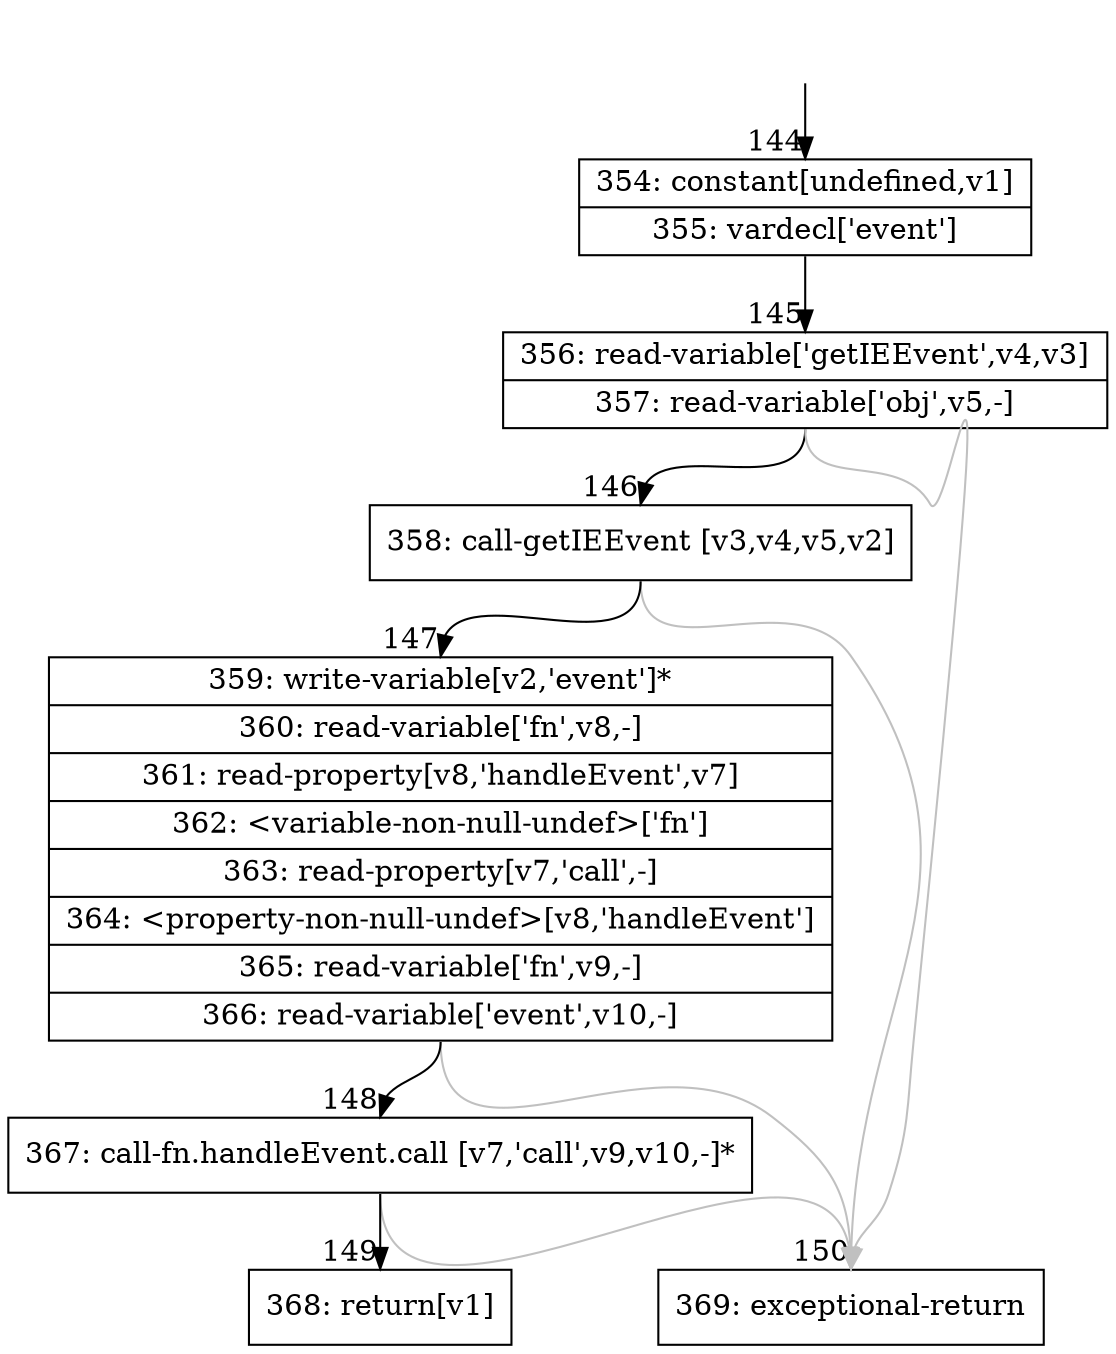 digraph {
rankdir="TD"
BB_entry16[shape=none,label=""];
BB_entry16 -> BB144 [tailport=s, headport=n, headlabel="    144"]
BB144 [shape=record label="{354: constant[undefined,v1]|355: vardecl['event']}" ] 
BB144 -> BB145 [tailport=s, headport=n, headlabel="      145"]
BB145 [shape=record label="{356: read-variable['getIEEvent',v4,v3]|357: read-variable['obj',v5,-]}" ] 
BB145 -> BB146 [tailport=s, headport=n, headlabel="      146"]
BB145 -> BB150 [tailport=s, headport=n, color=gray, headlabel="      150"]
BB146 [shape=record label="{358: call-getIEEvent [v3,v4,v5,v2]}" ] 
BB146 -> BB147 [tailport=s, headport=n, headlabel="      147"]
BB146 -> BB150 [tailport=s, headport=n, color=gray]
BB147 [shape=record label="{359: write-variable[v2,'event']*|360: read-variable['fn',v8,-]|361: read-property[v8,'handleEvent',v7]|362: \<variable-non-null-undef\>['fn']|363: read-property[v7,'call',-]|364: \<property-non-null-undef\>[v8,'handleEvent']|365: read-variable['fn',v9,-]|366: read-variable['event',v10,-]}" ] 
BB147 -> BB148 [tailport=s, headport=n, headlabel="      148"]
BB147 -> BB150 [tailport=s, headport=n, color=gray]
BB148 [shape=record label="{367: call-fn.handleEvent.call [v7,'call',v9,v10,-]*}" ] 
BB148 -> BB149 [tailport=s, headport=n, headlabel="      149"]
BB148 -> BB150 [tailport=s, headport=n, color=gray]
BB149 [shape=record label="{368: return[v1]}" ] 
BB150 [shape=record label="{369: exceptional-return}" ] 
//#$~ 184
}
